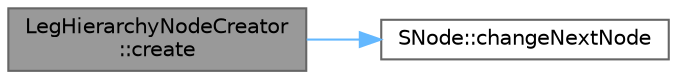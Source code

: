digraph "LegHierarchyNodeCreator::create"
{
 // LATEX_PDF_SIZE
  bgcolor="transparent";
  edge [fontname=Helvetica,fontsize=10,labelfontname=Helvetica,labelfontsize=10];
  node [fontname=Helvetica,fontsize=10,shape=box,height=0.2,width=0.4];
  rankdir="LR";
  Node1 [id="Node000001",label="LegHierarchyNodeCreator\l::create",height=0.2,width=0.4,color="gray40", fillcolor="grey60", style="filled", fontcolor="black",tooltip="重心を平行移動したノードを生成する"];
  Node1 -> Node2 [id="edge1_Node000001_Node000002",color="steelblue1",style="solid",tooltip=" "];
  Node2 [id="Node000002",label="SNode::changeNextNode",height=0.2,width=0.4,color="grey40", fillcolor="white", style="filled",URL="$struct_s_node.html#a159d1bc69cbe150d48b5578433fb5fa3",tooltip="次の動作を設定する関数．"];
}
